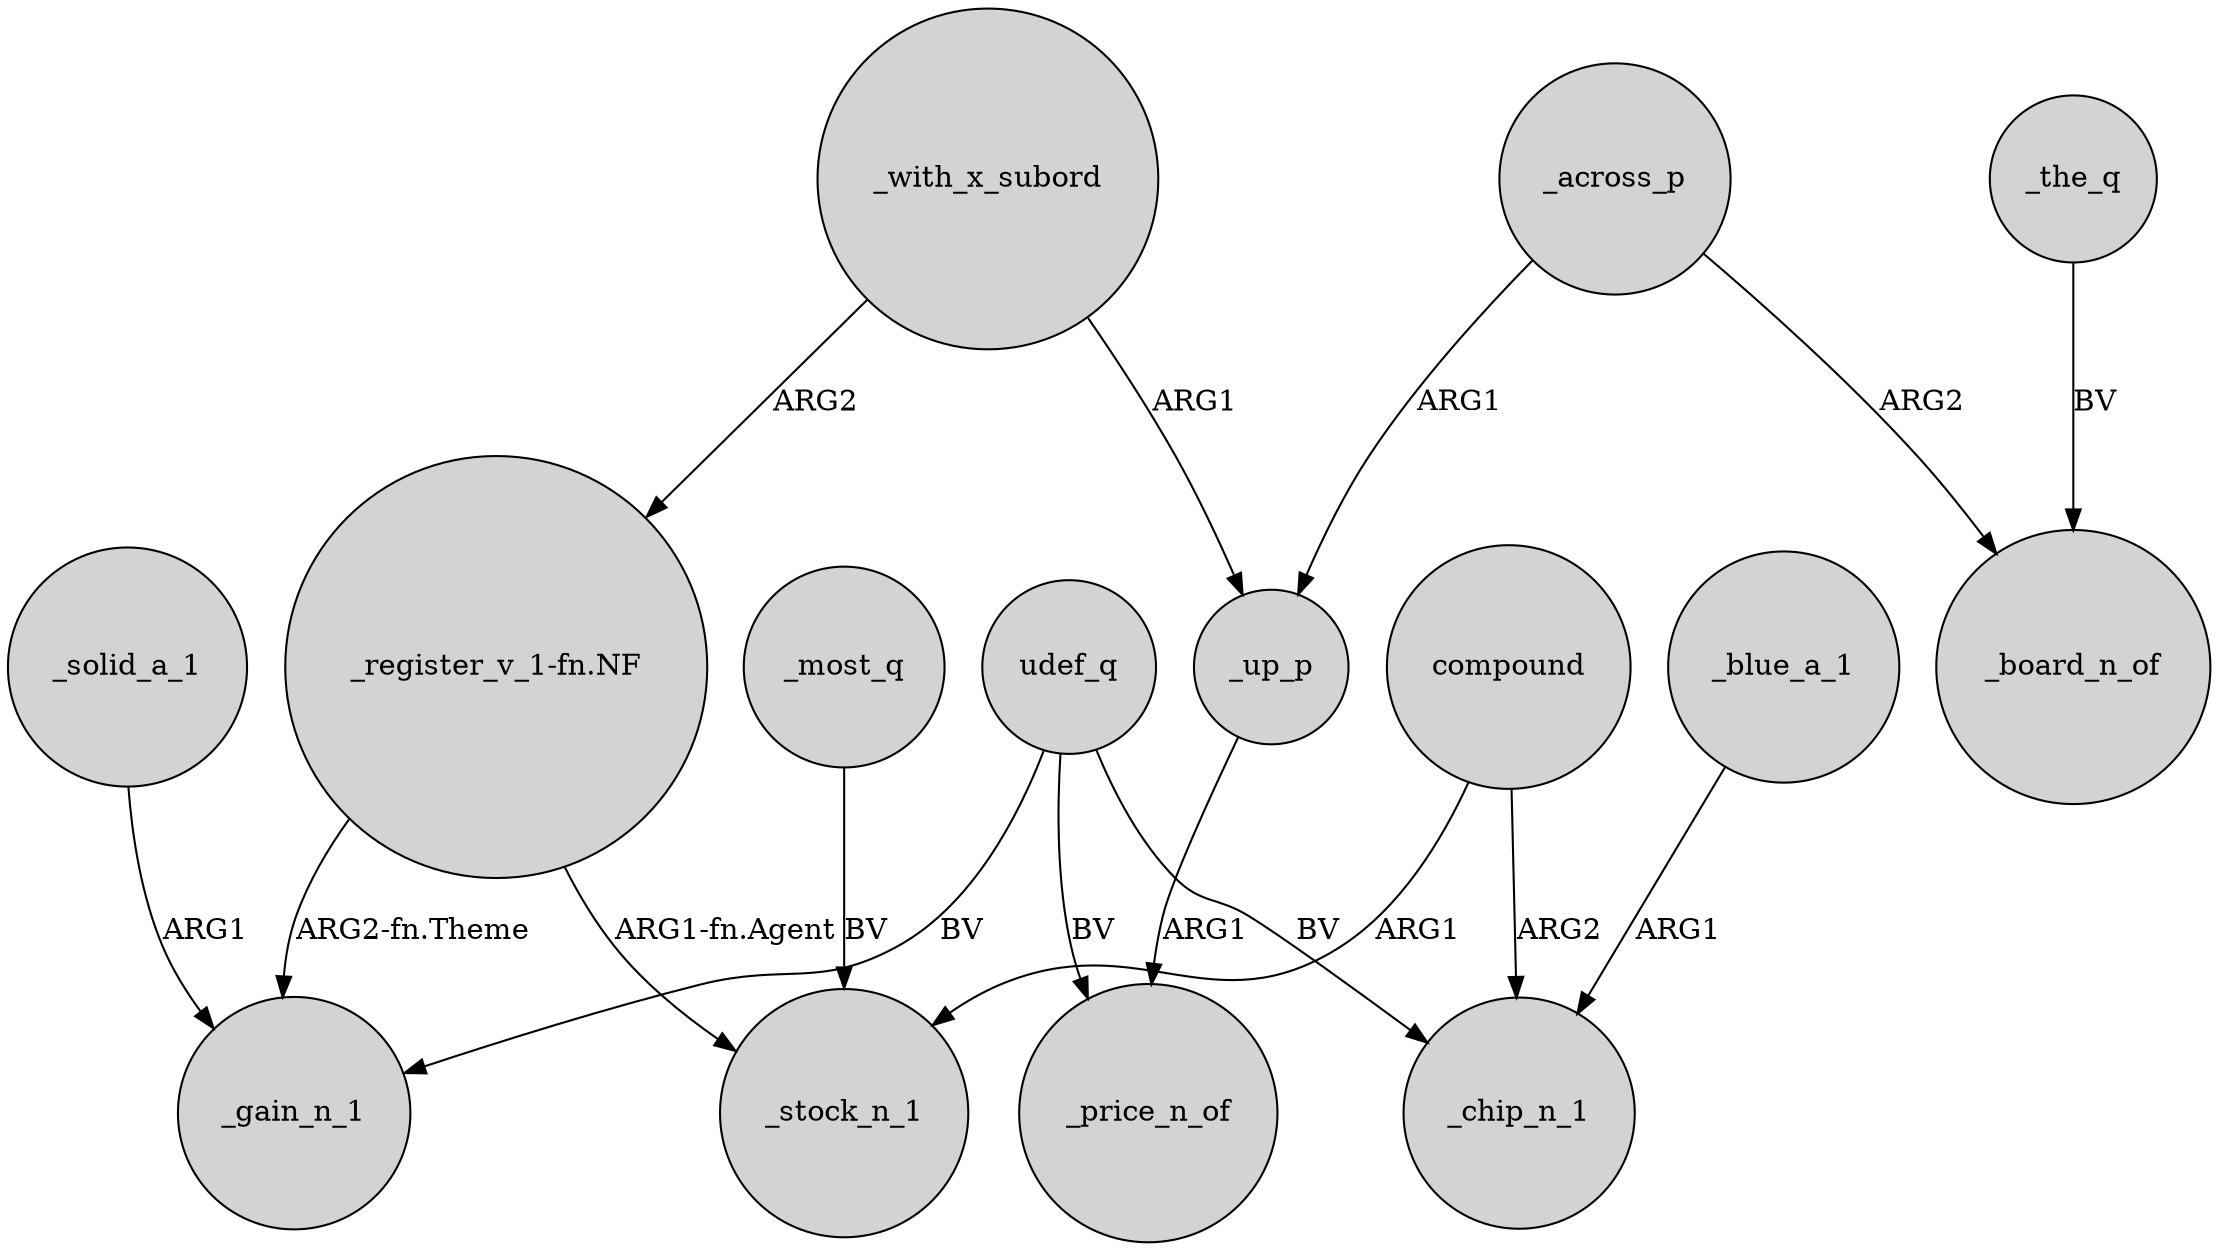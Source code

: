 digraph {
	node [shape=circle style=filled]
	_with_x_subord -> _up_p [label=ARG1]
	udef_q -> _chip_n_1 [label=BV]
	compound -> _stock_n_1 [label=ARG1]
	_up_p -> _price_n_of [label=ARG1]
	_most_q -> _stock_n_1 [label=BV]
	udef_q -> _price_n_of [label=BV]
	_solid_a_1 -> _gain_n_1 [label=ARG1]
	_the_q -> _board_n_of [label=BV]
	"_register_v_1-fn.NF" -> _stock_n_1 [label="ARG1-fn.Agent"]
	_across_p -> _board_n_of [label=ARG2]
	"_register_v_1-fn.NF" -> _gain_n_1 [label="ARG2-fn.Theme"]
	udef_q -> _gain_n_1 [label=BV]
	_with_x_subord -> "_register_v_1-fn.NF" [label=ARG2]
	_blue_a_1 -> _chip_n_1 [label=ARG1]
	compound -> _chip_n_1 [label=ARG2]
	_across_p -> _up_p [label=ARG1]
}
